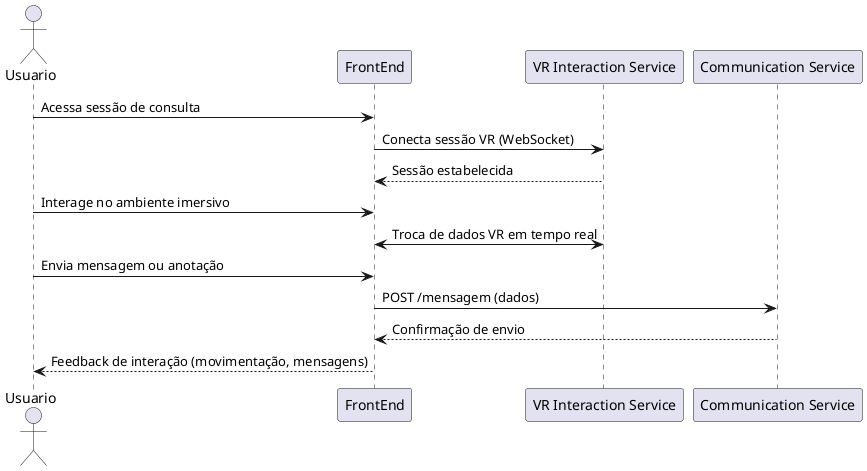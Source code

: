 @startuml RF02_Participacao_Consulta_VR

actor Usuario
participant "FrontEnd" as Frontend
participant "VR Interaction Service" as VRService
participant "Communication Service" as ChatService

Usuario -> Frontend : Acessa sessão de consulta
Frontend -> VRService : Conecta sessão VR (WebSocket)

VRService --> Frontend : Sessão estabelecida

Usuario -> Frontend : Interage no ambiente imersivo
Frontend <-> VRService : Troca de dados VR em tempo real

Usuario -> Frontend : Envia mensagem ou anotação
Frontend -> ChatService : POST /mensagem (dados)

ChatService --> Frontend : Confirmação de envio

Frontend --> Usuario : Feedback de interação (movimentação, mensagens)

@enduml

